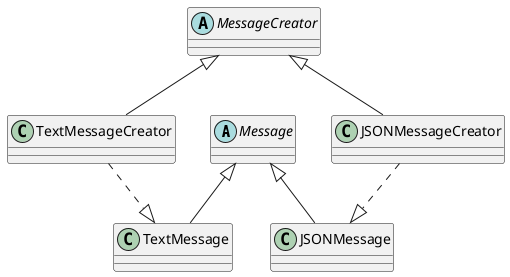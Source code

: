 @startuml

abstract class Message
class TextMessage
class JSONMessage
abstract class MessageCreator
class TextMessageCreator
class JSONMessageCreator

Message  <|-- TextMessage
Message  <|-- JSONMessage

MessageCreator <|-- TextMessageCreator
MessageCreator <|-- JSONMessageCreator

JSONMessageCreator ..|> JSONMessage
TextMessageCreator ..|> TextMessage

@enduml